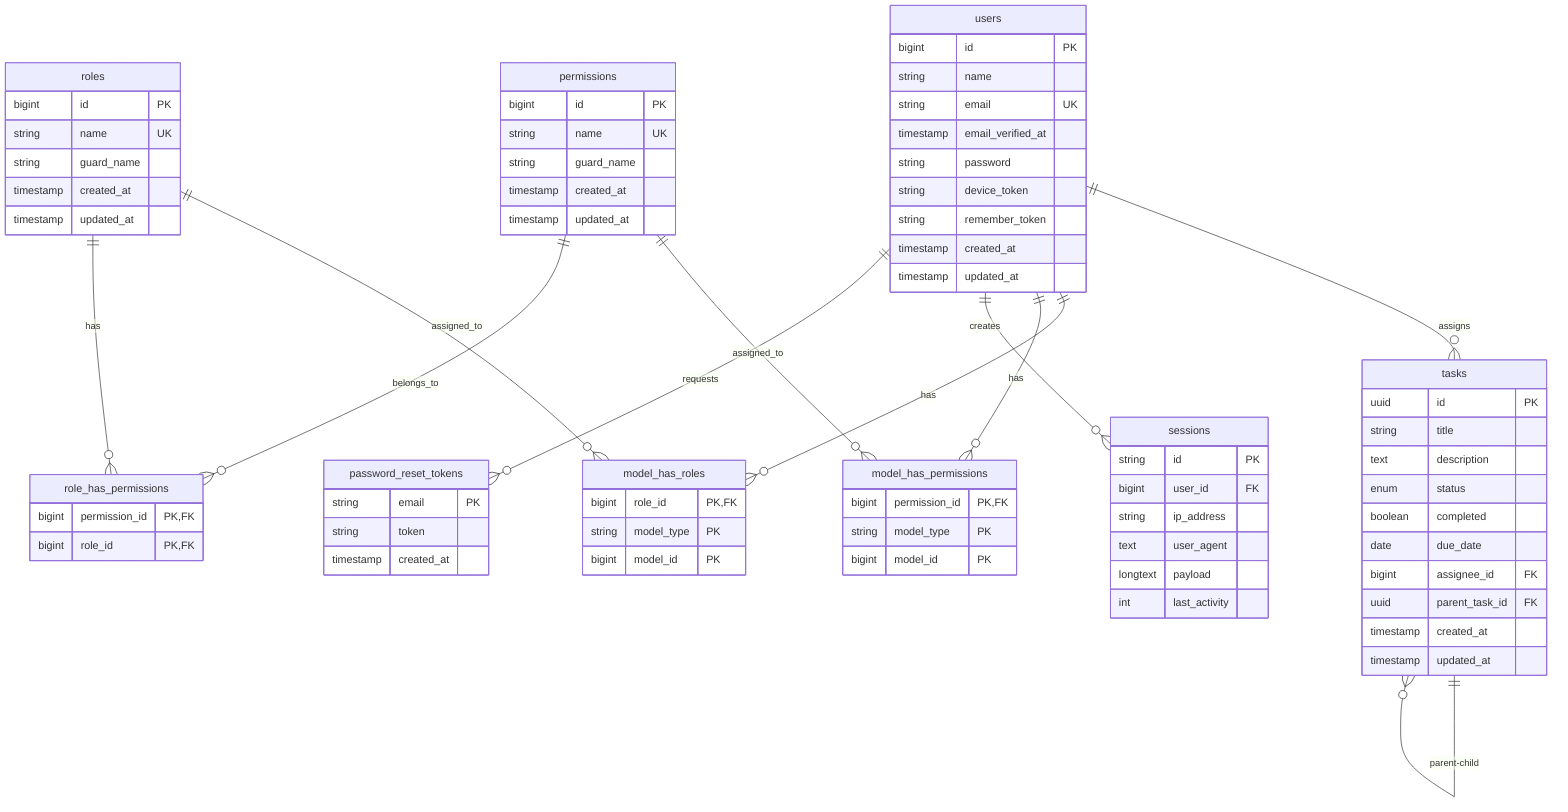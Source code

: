 erDiagram
    users {
        bigint id PK
        string name
        string email UK
        timestamp email_verified_at
        string password
        string device_token
        string remember_token
        timestamp created_at
        timestamp updated_at
    }

    tasks {
        uuid id PK
        string title
        text description
        enum status
        boolean completed
        date due_date
        bigint assignee_id FK
        uuid parent_task_id FK
        timestamp created_at
        timestamp updated_at
    }

    roles {
        bigint id PK
        string name UK
        string guard_name
        timestamp created_at
        timestamp updated_at
    }

    permissions {
        bigint id PK
        string name UK
        string guard_name
        timestamp created_at
        timestamp updated_at
    }

    model_has_roles {
        bigint role_id PK,FK
        string model_type PK
        bigint model_id PK
    }

    model_has_permissions {
        bigint permission_id PK,FK
        string model_type PK
        bigint model_id PK
    }

    role_has_permissions {
        bigint permission_id PK,FK
        bigint role_id PK,FK
    }

    password_reset_tokens {
        string email PK
        string token
        timestamp created_at
    }

    sessions {
        string id PK
        bigint user_id FK
        string ip_address
        text user_agent
        longtext payload
        int last_activity
    }

    %% Relationships
    users ||--o{ tasks : "assigns"
    tasks ||--o{ tasks : "parent-child"
    users ||--o{ model_has_roles : "has"
    users ||--o{ model_has_permissions : "has"
    users ||--o{ sessions : "creates"
    users ||--o{ password_reset_tokens : "requests"

    roles ||--o{ model_has_roles : "assigned_to"
    roles ||--o{ role_has_permissions : "has"

    permissions ||--o{ model_has_permissions : "assigned_to"
    permissions ||--o{ role_has_permissions : "belongs_to"